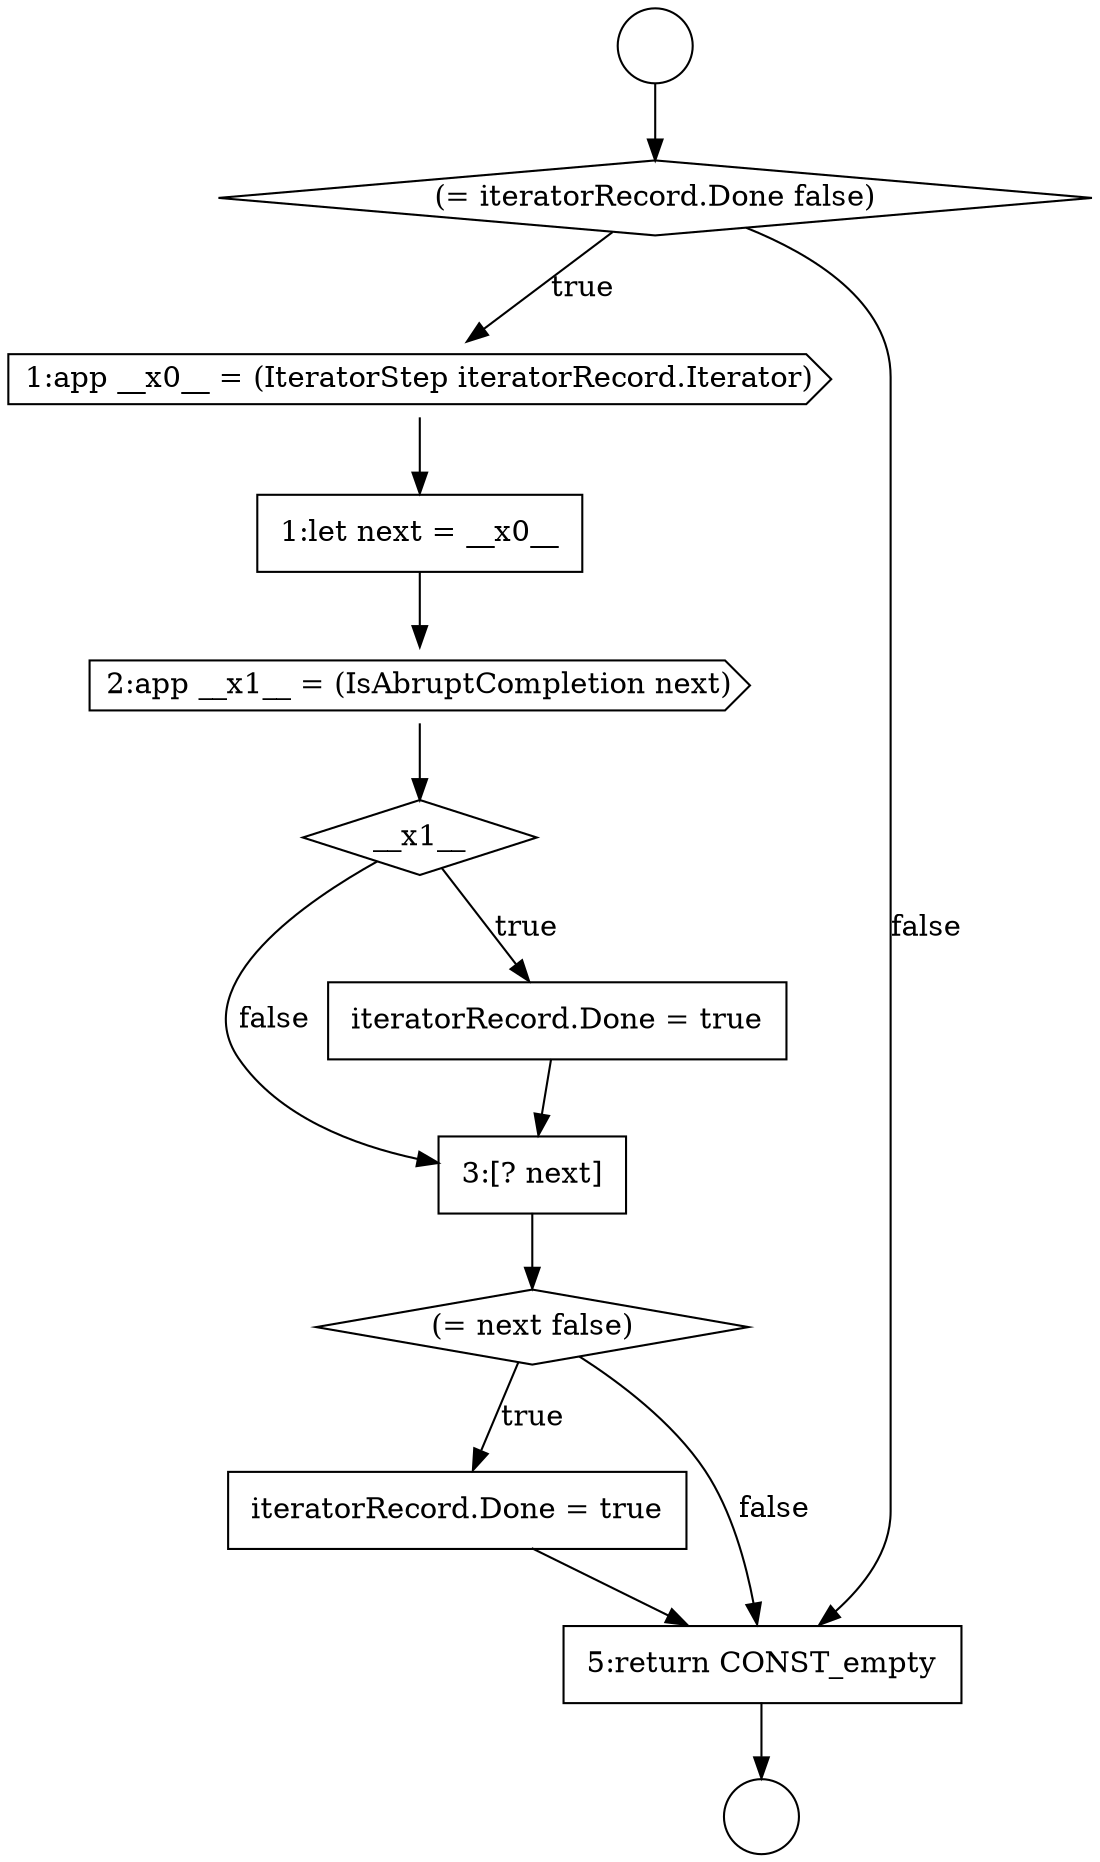 digraph {
  node5069 [shape=cds, label=<<font color="black">1:app __x0__ = (IteratorStep iteratorRecord.Iterator)</font>> color="black" fillcolor="white" style=filled]
  node5070 [shape=none, margin=0, label=<<font color="black">
    <table border="0" cellborder="1" cellspacing="0" cellpadding="10">
      <tr><td align="left">1:let next = __x0__</td></tr>
    </table>
  </font>> color="black" fillcolor="white" style=filled]
  node5066 [shape=circle label=" " color="black" fillcolor="white" style=filled]
  node5075 [shape=diamond, label=<<font color="black">(= next false)</font>> color="black" fillcolor="white" style=filled]
  node5067 [shape=circle label=" " color="black" fillcolor="white" style=filled]
  node5071 [shape=cds, label=<<font color="black">2:app __x1__ = (IsAbruptCompletion next)</font>> color="black" fillcolor="white" style=filled]
  node5074 [shape=none, margin=0, label=<<font color="black">
    <table border="0" cellborder="1" cellspacing="0" cellpadding="10">
      <tr><td align="left">3:[? next]</td></tr>
    </table>
  </font>> color="black" fillcolor="white" style=filled]
  node5068 [shape=diamond, label=<<font color="black">(= iteratorRecord.Done false)</font>> color="black" fillcolor="white" style=filled]
  node5072 [shape=diamond, label=<<font color="black">__x1__</font>> color="black" fillcolor="white" style=filled]
  node5073 [shape=none, margin=0, label=<<font color="black">
    <table border="0" cellborder="1" cellspacing="0" cellpadding="10">
      <tr><td align="left">iteratorRecord.Done = true</td></tr>
    </table>
  </font>> color="black" fillcolor="white" style=filled]
  node5076 [shape=none, margin=0, label=<<font color="black">
    <table border="0" cellborder="1" cellspacing="0" cellpadding="10">
      <tr><td align="left">iteratorRecord.Done = true</td></tr>
    </table>
  </font>> color="black" fillcolor="white" style=filled]
  node5077 [shape=none, margin=0, label=<<font color="black">
    <table border="0" cellborder="1" cellspacing="0" cellpadding="10">
      <tr><td align="left">5:return CONST_empty</td></tr>
    </table>
  </font>> color="black" fillcolor="white" style=filled]
  node5074 -> node5075 [ color="black"]
  node5071 -> node5072 [ color="black"]
  node5066 -> node5068 [ color="black"]
  node5075 -> node5076 [label=<<font color="black">true</font>> color="black"]
  node5075 -> node5077 [label=<<font color="black">false</font>> color="black"]
  node5072 -> node5073 [label=<<font color="black">true</font>> color="black"]
  node5072 -> node5074 [label=<<font color="black">false</font>> color="black"]
  node5070 -> node5071 [ color="black"]
  node5073 -> node5074 [ color="black"]
  node5077 -> node5067 [ color="black"]
  node5069 -> node5070 [ color="black"]
  node5076 -> node5077 [ color="black"]
  node5068 -> node5069 [label=<<font color="black">true</font>> color="black"]
  node5068 -> node5077 [label=<<font color="black">false</font>> color="black"]
}
